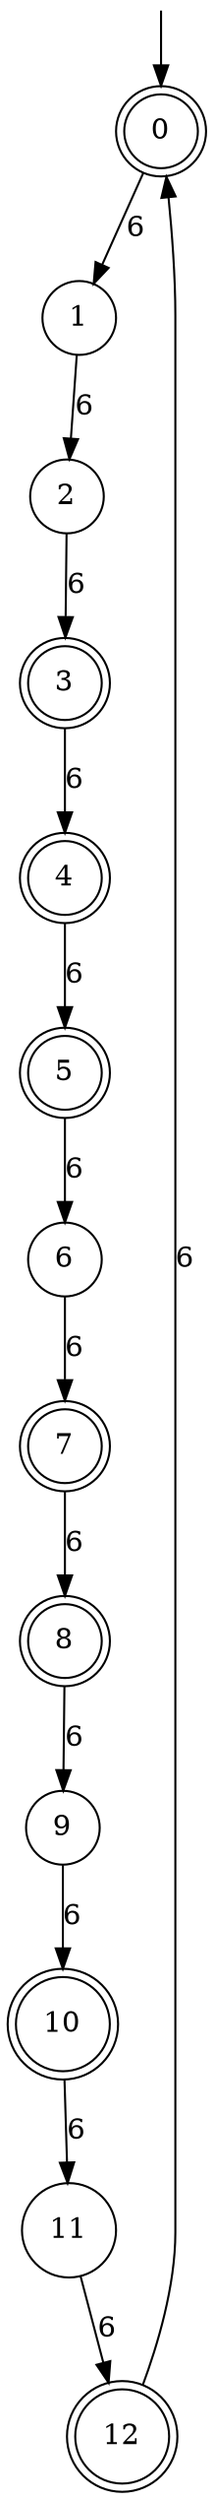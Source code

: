 digraph g {

	s0 [shape="doublecircle" label="0"];
	s1 [shape="circle" label="1"];
	s2 [shape="circle" label="2"];
	s3 [shape="doublecircle" label="3"];
	s4 [shape="doublecircle" label="4"];
	s5 [shape="doublecircle" label="5"];
	s6 [shape="circle" label="6"];
	s7 [shape="doublecircle" label="7"];
	s8 [shape="doublecircle" label="8"];
	s9 [shape="circle" label="9"];
	s10 [shape="doublecircle" label="10"];
	s11 [shape="circle" label="11"];
	s12 [shape="doublecircle" label="12"];
	s0 -> s1 [label="6"];
	s1 -> s2 [label="6"];
	s2 -> s3 [label="6"];
	s3 -> s4 [label="6"];
	s4 -> s5 [label="6"];
	s5 -> s6 [label="6"];
	s6 -> s7 [label="6"];
	s7 -> s8 [label="6"];
	s8 -> s9 [label="6"];
	s9 -> s10 [label="6"];
	s10 -> s11 [label="6"];
	s11 -> s12 [label="6"];
	s12 -> s0 [label="6"];

__start0 [label="" shape="none" width="0" height="0"];
__start0 -> s0;

}
